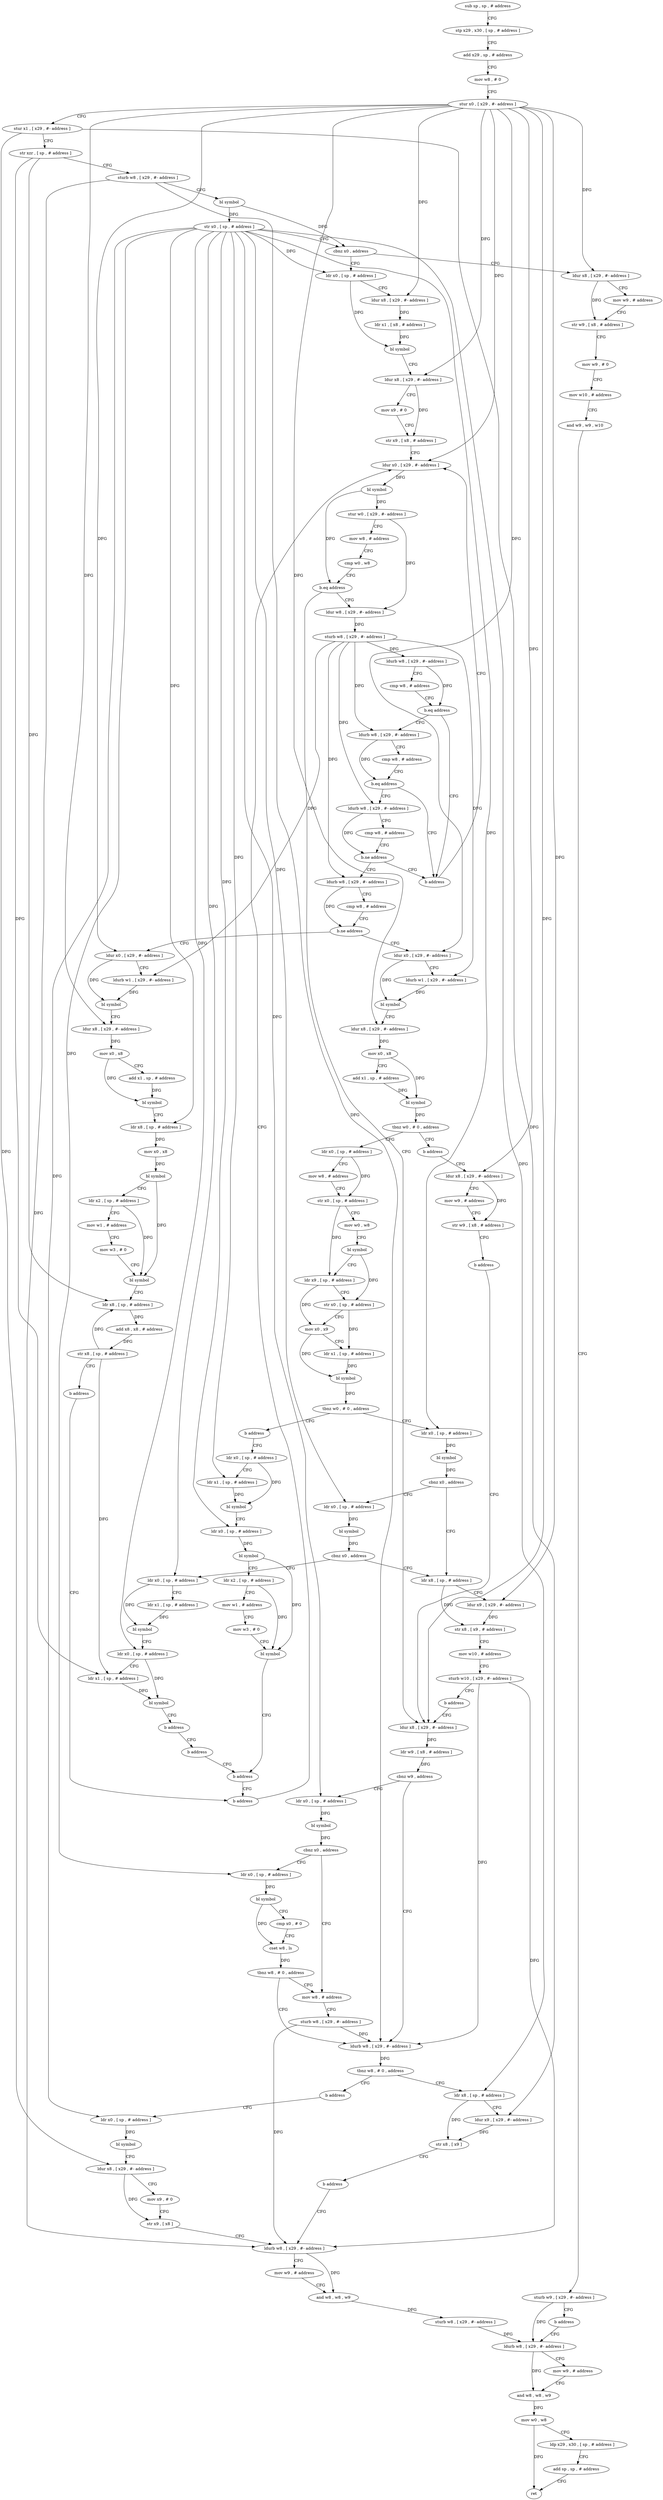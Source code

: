 digraph "func" {
"111556" [label = "sub sp , sp , # address" ]
"111560" [label = "stp x29 , x30 , [ sp , # address ]" ]
"111564" [label = "add x29 , sp , # address" ]
"111568" [label = "mov w8 , # 0" ]
"111572" [label = "stur x0 , [ x29 , #- address ]" ]
"111576" [label = "stur x1 , [ x29 , #- address ]" ]
"111580" [label = "str xzr , [ sp , # address ]" ]
"111584" [label = "sturb w8 , [ x29 , #- address ]" ]
"111588" [label = "bl symbol" ]
"111592" [label = "str x0 , [ sp , # address ]" ]
"111596" [label = "cbnz x0 , address" ]
"111632" [label = "ldr x0 , [ sp , # address ]" ]
"111600" [label = "ldur x8 , [ x29 , #- address ]" ]
"111636" [label = "ldur x8 , [ x29 , #- address ]" ]
"111640" [label = "ldr x1 , [ x8 , # address ]" ]
"111644" [label = "bl symbol" ]
"111648" [label = "ldur x8 , [ x29 , #- address ]" ]
"111652" [label = "mov x9 , # 0" ]
"111656" [label = "str x9 , [ x8 , # address ]" ]
"111660" [label = "ldur x0 , [ x29 , #- address ]" ]
"111604" [label = "mov w9 , # address" ]
"111608" [label = "str w9 , [ x8 , # address ]" ]
"111612" [label = "mov w9 , # 0" ]
"111616" [label = "mov w10 , # address" ]
"111620" [label = "and w9 , w9 , w10" ]
"111624" [label = "sturb w9 , [ x29 , #- address ]" ]
"111628" [label = "b address" ]
"112156" [label = "ldurb w8 , [ x29 , #- address ]" ]
"112040" [label = "ldur x8 , [ x29 , #- address ]" ]
"112044" [label = "ldr w9 , [ x8 , # address ]" ]
"112048" [label = "cbnz w9 , address" ]
"112092" [label = "ldurb w8 , [ x29 , #- address ]" ]
"112052" [label = "ldr x0 , [ sp , # address ]" ]
"111684" [label = "ldur w8 , [ x29 , #- address ]" ]
"111688" [label = "sturb w8 , [ x29 , #- address ]" ]
"111692" [label = "ldurb w8 , [ x29 , #- address ]" ]
"111696" [label = "cmp w8 , # address" ]
"111700" [label = "b.eq address" ]
"111728" [label = "b address" ]
"111704" [label = "ldurb w8 , [ x29 , #- address ]" ]
"112160" [label = "mov w9 , # address" ]
"112164" [label = "and w8 , w8 , w9" ]
"112168" [label = "mov w0 , w8" ]
"112172" [label = "ldp x29 , x30 , [ sp , # address ]" ]
"112176" [label = "add sp , sp , # address" ]
"112180" [label = "ret" ]
"112096" [label = "tbnz w8 , # 0 , address" ]
"112104" [label = "ldr x8 , [ sp , # address ]" ]
"112100" [label = "b address" ]
"112056" [label = "bl symbol" ]
"112060" [label = "cbnz x0 , address" ]
"112084" [label = "mov w8 , # address" ]
"112064" [label = "ldr x0 , [ sp , # address ]" ]
"111708" [label = "cmp w8 , # address" ]
"111712" [label = "b.eq address" ]
"111716" [label = "ldurb w8 , [ x29 , #- address ]" ]
"112108" [label = "ldur x9 , [ x29 , #- address ]" ]
"112112" [label = "str x8 , [ x9 ]" ]
"112116" [label = "b address" ]
"112140" [label = "ldurb w8 , [ x29 , #- address ]" ]
"112120" [label = "ldr x0 , [ sp , # address ]" ]
"112088" [label = "sturb w8 , [ x29 , #- address ]" ]
"112068" [label = "bl symbol" ]
"112072" [label = "cmp x0 , # 0" ]
"112076" [label = "cset w8 , ls" ]
"112080" [label = "tbnz w8 , # 0 , address" ]
"111664" [label = "bl symbol" ]
"111668" [label = "stur w0 , [ x29 , #- address ]" ]
"111672" [label = "mov w8 , # address" ]
"111676" [label = "cmp w0 , w8" ]
"111680" [label = "b.eq address" ]
"111720" [label = "cmp w8 , # address" ]
"111724" [label = "b.ne address" ]
"111732" [label = "ldurb w8 , [ x29 , #- address ]" ]
"112144" [label = "mov w9 , # address" ]
"112148" [label = "and w8 , w8 , w9" ]
"112152" [label = "sturb w8 , [ x29 , #- address ]" ]
"112124" [label = "bl symbol" ]
"112128" [label = "ldur x8 , [ x29 , #- address ]" ]
"112132" [label = "mov x9 , # 0" ]
"112136" [label = "str x9 , [ x8 ]" ]
"111736" [label = "cmp w8 , # address" ]
"111740" [label = "b.ne address" ]
"111816" [label = "ldur x0 , [ x29 , #- address ]" ]
"111744" [label = "ldur x0 , [ x29 , #- address ]" ]
"111820" [label = "ldurb w1 , [ x29 , #- address ]" ]
"111824" [label = "bl symbol" ]
"111828" [label = "ldur x8 , [ x29 , #- address ]" ]
"111832" [label = "mov x0 , x8" ]
"111836" [label = "add x1 , sp , # address" ]
"111840" [label = "bl symbol" ]
"111844" [label = "tbnz w0 , # 0 , address" ]
"111852" [label = "ldr x0 , [ sp , # address ]" ]
"111848" [label = "b address" ]
"111748" [label = "ldurb w1 , [ x29 , #- address ]" ]
"111752" [label = "bl symbol" ]
"111756" [label = "ldur x8 , [ x29 , #- address ]" ]
"111760" [label = "mov x0 , x8" ]
"111764" [label = "add x1 , sp , # address" ]
"111768" [label = "bl symbol" ]
"111772" [label = "ldr x8 , [ sp , # address ]" ]
"111776" [label = "mov x0 , x8" ]
"111780" [label = "bl symbol" ]
"111784" [label = "ldr x2 , [ sp , # address ]" ]
"111788" [label = "mov w1 , # address" ]
"111792" [label = "mov w3 , # 0" ]
"111796" [label = "bl symbol" ]
"111800" [label = "ldr x8 , [ sp , # address ]" ]
"111804" [label = "add x8 , x8 , # address" ]
"111808" [label = "str x8 , [ sp , # address ]" ]
"111812" [label = "b address" ]
"112036" [label = "b address" ]
"111856" [label = "mov w8 , # address" ]
"111860" [label = "str x0 , [ sp , # address ]" ]
"111864" [label = "mov w0 , w8" ]
"111868" [label = "bl symbol" ]
"111872" [label = "ldr x9 , [ sp , # address ]" ]
"111876" [label = "str x0 , [ sp , # address ]" ]
"111880" [label = "mov x0 , x9" ]
"111884" [label = "ldr x1 , [ sp , # address ]" ]
"111888" [label = "bl symbol" ]
"111892" [label = "tbnz w0 , # 0 , address" ]
"111900" [label = "ldr x0 , [ sp , # address ]" ]
"111896" [label = "b address" ]
"112020" [label = "ldur x8 , [ x29 , #- address ]" ]
"111904" [label = "bl symbol" ]
"111908" [label = "cbnz x0 , address" ]
"111952" [label = "ldr x8 , [ sp , # address ]" ]
"111912" [label = "ldr x0 , [ sp , # address ]" ]
"111980" [label = "ldr x0 , [ sp , # address ]" ]
"112024" [label = "mov w9 , # address" ]
"112028" [label = "str w9 , [ x8 , # address ]" ]
"112032" [label = "b address" ]
"111956" [label = "ldur x9 , [ x29 , #- address ]" ]
"111960" [label = "str x8 , [ x9 , # address ]" ]
"111964" [label = "mov w10 , # address" ]
"111968" [label = "sturb w10 , [ x29 , #- address ]" ]
"111972" [label = "b address" ]
"111916" [label = "bl symbol" ]
"111920" [label = "cbnz x0 , address" ]
"111924" [label = "ldr x0 , [ sp , # address ]" ]
"111984" [label = "ldr x1 , [ sp , # address ]" ]
"111988" [label = "bl symbol" ]
"111992" [label = "ldr x0 , [ sp , # address ]" ]
"111996" [label = "bl symbol" ]
"112000" [label = "ldr x2 , [ sp , # address ]" ]
"112004" [label = "mov w1 , # address" ]
"112008" [label = "mov w3 , # 0" ]
"112012" [label = "bl symbol" ]
"112016" [label = "b address" ]
"111928" [label = "ldr x1 , [ sp , # address ]" ]
"111932" [label = "bl symbol" ]
"111936" [label = "ldr x0 , [ sp , # address ]" ]
"111940" [label = "ldr x1 , [ sp , # address ]" ]
"111944" [label = "bl symbol" ]
"111948" [label = "b address" ]
"111976" [label = "b address" ]
"111556" -> "111560" [ label = "CFG" ]
"111560" -> "111564" [ label = "CFG" ]
"111564" -> "111568" [ label = "CFG" ]
"111568" -> "111572" [ label = "CFG" ]
"111572" -> "111576" [ label = "CFG" ]
"111572" -> "111636" [ label = "DFG" ]
"111572" -> "111648" [ label = "DFG" ]
"111572" -> "111600" [ label = "DFG" ]
"111572" -> "111660" [ label = "DFG" ]
"111572" -> "112040" [ label = "DFG" ]
"111572" -> "111816" [ label = "DFG" ]
"111572" -> "111828" [ label = "DFG" ]
"111572" -> "111744" [ label = "DFG" ]
"111572" -> "111756" [ label = "DFG" ]
"111572" -> "112020" [ label = "DFG" ]
"111572" -> "111956" [ label = "DFG" ]
"111576" -> "111580" [ label = "CFG" ]
"111576" -> "112108" [ label = "DFG" ]
"111576" -> "112128" [ label = "DFG" ]
"111580" -> "111584" [ label = "CFG" ]
"111580" -> "111800" [ label = "DFG" ]
"111580" -> "111940" [ label = "DFG" ]
"111584" -> "111588" [ label = "CFG" ]
"111584" -> "112092" [ label = "DFG" ]
"111584" -> "112140" [ label = "DFG" ]
"111588" -> "111592" [ label = "DFG" ]
"111588" -> "111596" [ label = "DFG" ]
"111592" -> "111596" [ label = "CFG" ]
"111592" -> "111632" [ label = "DFG" ]
"111592" -> "112052" [ label = "DFG" ]
"111592" -> "112104" [ label = "DFG" ]
"111592" -> "112064" [ label = "DFG" ]
"111592" -> "112120" [ label = "DFG" ]
"111592" -> "111772" [ label = "DFG" ]
"111592" -> "111900" [ label = "DFG" ]
"111592" -> "111912" [ label = "DFG" ]
"111592" -> "111984" [ label = "DFG" ]
"111592" -> "111992" [ label = "DFG" ]
"111592" -> "111924" [ label = "DFG" ]
"111592" -> "111936" [ label = "DFG" ]
"111596" -> "111632" [ label = "CFG" ]
"111596" -> "111600" [ label = "CFG" ]
"111632" -> "111636" [ label = "CFG" ]
"111632" -> "111644" [ label = "DFG" ]
"111600" -> "111604" [ label = "CFG" ]
"111600" -> "111608" [ label = "DFG" ]
"111636" -> "111640" [ label = "DFG" ]
"111640" -> "111644" [ label = "DFG" ]
"111644" -> "111648" [ label = "CFG" ]
"111648" -> "111652" [ label = "CFG" ]
"111648" -> "111656" [ label = "DFG" ]
"111652" -> "111656" [ label = "CFG" ]
"111656" -> "111660" [ label = "CFG" ]
"111660" -> "111664" [ label = "DFG" ]
"111604" -> "111608" [ label = "CFG" ]
"111608" -> "111612" [ label = "CFG" ]
"111612" -> "111616" [ label = "CFG" ]
"111616" -> "111620" [ label = "CFG" ]
"111620" -> "111624" [ label = "CFG" ]
"111624" -> "111628" [ label = "CFG" ]
"111624" -> "112156" [ label = "DFG" ]
"111628" -> "112156" [ label = "CFG" ]
"112156" -> "112160" [ label = "CFG" ]
"112156" -> "112164" [ label = "DFG" ]
"112040" -> "112044" [ label = "DFG" ]
"112044" -> "112048" [ label = "DFG" ]
"112048" -> "112092" [ label = "CFG" ]
"112048" -> "112052" [ label = "CFG" ]
"112092" -> "112096" [ label = "DFG" ]
"112052" -> "112056" [ label = "DFG" ]
"111684" -> "111688" [ label = "DFG" ]
"111688" -> "111692" [ label = "DFG" ]
"111688" -> "111704" [ label = "DFG" ]
"111688" -> "111716" [ label = "DFG" ]
"111688" -> "111732" [ label = "DFG" ]
"111688" -> "111820" [ label = "DFG" ]
"111688" -> "111748" [ label = "DFG" ]
"111692" -> "111696" [ label = "CFG" ]
"111692" -> "111700" [ label = "DFG" ]
"111696" -> "111700" [ label = "CFG" ]
"111700" -> "111728" [ label = "CFG" ]
"111700" -> "111704" [ label = "CFG" ]
"111728" -> "111660" [ label = "CFG" ]
"111704" -> "111708" [ label = "CFG" ]
"111704" -> "111712" [ label = "DFG" ]
"112160" -> "112164" [ label = "CFG" ]
"112164" -> "112168" [ label = "DFG" ]
"112168" -> "112172" [ label = "CFG" ]
"112168" -> "112180" [ label = "DFG" ]
"112172" -> "112176" [ label = "CFG" ]
"112176" -> "112180" [ label = "CFG" ]
"112096" -> "112104" [ label = "CFG" ]
"112096" -> "112100" [ label = "CFG" ]
"112104" -> "112108" [ label = "CFG" ]
"112104" -> "112112" [ label = "DFG" ]
"112100" -> "112120" [ label = "CFG" ]
"112056" -> "112060" [ label = "DFG" ]
"112060" -> "112084" [ label = "CFG" ]
"112060" -> "112064" [ label = "CFG" ]
"112084" -> "112088" [ label = "CFG" ]
"112064" -> "112068" [ label = "DFG" ]
"111708" -> "111712" [ label = "CFG" ]
"111712" -> "111728" [ label = "CFG" ]
"111712" -> "111716" [ label = "CFG" ]
"111716" -> "111720" [ label = "CFG" ]
"111716" -> "111724" [ label = "DFG" ]
"112108" -> "112112" [ label = "DFG" ]
"112112" -> "112116" [ label = "CFG" ]
"112116" -> "112140" [ label = "CFG" ]
"112140" -> "112144" [ label = "CFG" ]
"112140" -> "112148" [ label = "DFG" ]
"112120" -> "112124" [ label = "DFG" ]
"112088" -> "112092" [ label = "DFG" ]
"112088" -> "112140" [ label = "DFG" ]
"112068" -> "112072" [ label = "CFG" ]
"112068" -> "112076" [ label = "DFG" ]
"112072" -> "112076" [ label = "CFG" ]
"112076" -> "112080" [ label = "DFG" ]
"112080" -> "112092" [ label = "CFG" ]
"112080" -> "112084" [ label = "CFG" ]
"111664" -> "111668" [ label = "DFG" ]
"111664" -> "111680" [ label = "DFG" ]
"111668" -> "111672" [ label = "CFG" ]
"111668" -> "111684" [ label = "DFG" ]
"111672" -> "111676" [ label = "CFG" ]
"111676" -> "111680" [ label = "CFG" ]
"111680" -> "112040" [ label = "CFG" ]
"111680" -> "111684" [ label = "CFG" ]
"111720" -> "111724" [ label = "CFG" ]
"111724" -> "111732" [ label = "CFG" ]
"111724" -> "111728" [ label = "CFG" ]
"111732" -> "111736" [ label = "CFG" ]
"111732" -> "111740" [ label = "DFG" ]
"112144" -> "112148" [ label = "CFG" ]
"112148" -> "112152" [ label = "DFG" ]
"112152" -> "112156" [ label = "DFG" ]
"112124" -> "112128" [ label = "CFG" ]
"112128" -> "112132" [ label = "CFG" ]
"112128" -> "112136" [ label = "DFG" ]
"112132" -> "112136" [ label = "CFG" ]
"112136" -> "112140" [ label = "CFG" ]
"111736" -> "111740" [ label = "CFG" ]
"111740" -> "111816" [ label = "CFG" ]
"111740" -> "111744" [ label = "CFG" ]
"111816" -> "111820" [ label = "CFG" ]
"111816" -> "111824" [ label = "DFG" ]
"111744" -> "111748" [ label = "CFG" ]
"111744" -> "111752" [ label = "DFG" ]
"111820" -> "111824" [ label = "DFG" ]
"111824" -> "111828" [ label = "CFG" ]
"111828" -> "111832" [ label = "DFG" ]
"111832" -> "111836" [ label = "CFG" ]
"111832" -> "111840" [ label = "DFG" ]
"111836" -> "111840" [ label = "DFG" ]
"111840" -> "111844" [ label = "DFG" ]
"111844" -> "111852" [ label = "CFG" ]
"111844" -> "111848" [ label = "CFG" ]
"111852" -> "111856" [ label = "CFG" ]
"111852" -> "111860" [ label = "DFG" ]
"111848" -> "112020" [ label = "CFG" ]
"111748" -> "111752" [ label = "DFG" ]
"111752" -> "111756" [ label = "CFG" ]
"111756" -> "111760" [ label = "DFG" ]
"111760" -> "111764" [ label = "CFG" ]
"111760" -> "111768" [ label = "DFG" ]
"111764" -> "111768" [ label = "DFG" ]
"111768" -> "111772" [ label = "CFG" ]
"111772" -> "111776" [ label = "DFG" ]
"111776" -> "111780" [ label = "DFG" ]
"111780" -> "111784" [ label = "CFG" ]
"111780" -> "111796" [ label = "DFG" ]
"111784" -> "111788" [ label = "CFG" ]
"111784" -> "111796" [ label = "DFG" ]
"111788" -> "111792" [ label = "CFG" ]
"111792" -> "111796" [ label = "CFG" ]
"111796" -> "111800" [ label = "CFG" ]
"111800" -> "111804" [ label = "DFG" ]
"111804" -> "111808" [ label = "DFG" ]
"111808" -> "111812" [ label = "CFG" ]
"111808" -> "111800" [ label = "DFG" ]
"111808" -> "111940" [ label = "DFG" ]
"111812" -> "112036" [ label = "CFG" ]
"112036" -> "111660" [ label = "CFG" ]
"111856" -> "111860" [ label = "CFG" ]
"111860" -> "111864" [ label = "CFG" ]
"111860" -> "111872" [ label = "DFG" ]
"111864" -> "111868" [ label = "CFG" ]
"111868" -> "111872" [ label = "CFG" ]
"111868" -> "111876" [ label = "DFG" ]
"111872" -> "111876" [ label = "CFG" ]
"111872" -> "111880" [ label = "DFG" ]
"111876" -> "111880" [ label = "CFG" ]
"111876" -> "111884" [ label = "DFG" ]
"111880" -> "111884" [ label = "CFG" ]
"111880" -> "111888" [ label = "DFG" ]
"111884" -> "111888" [ label = "DFG" ]
"111888" -> "111892" [ label = "DFG" ]
"111892" -> "111900" [ label = "CFG" ]
"111892" -> "111896" [ label = "CFG" ]
"111900" -> "111904" [ label = "DFG" ]
"111896" -> "111980" [ label = "CFG" ]
"112020" -> "112024" [ label = "CFG" ]
"112020" -> "112028" [ label = "DFG" ]
"111904" -> "111908" [ label = "DFG" ]
"111908" -> "111952" [ label = "CFG" ]
"111908" -> "111912" [ label = "CFG" ]
"111952" -> "111956" [ label = "CFG" ]
"111952" -> "111960" [ label = "DFG" ]
"111912" -> "111916" [ label = "DFG" ]
"111980" -> "111984" [ label = "CFG" ]
"111980" -> "111988" [ label = "DFG" ]
"112024" -> "112028" [ label = "CFG" ]
"112028" -> "112032" [ label = "CFG" ]
"112032" -> "112040" [ label = "CFG" ]
"111956" -> "111960" [ label = "DFG" ]
"111960" -> "111964" [ label = "CFG" ]
"111964" -> "111968" [ label = "CFG" ]
"111968" -> "111972" [ label = "CFG" ]
"111968" -> "112092" [ label = "DFG" ]
"111968" -> "112140" [ label = "DFG" ]
"111972" -> "112040" [ label = "CFG" ]
"111916" -> "111920" [ label = "DFG" ]
"111920" -> "111952" [ label = "CFG" ]
"111920" -> "111924" [ label = "CFG" ]
"111924" -> "111928" [ label = "CFG" ]
"111924" -> "111932" [ label = "DFG" ]
"111984" -> "111988" [ label = "DFG" ]
"111988" -> "111992" [ label = "CFG" ]
"111992" -> "111996" [ label = "DFG" ]
"111996" -> "112000" [ label = "CFG" ]
"111996" -> "112012" [ label = "DFG" ]
"112000" -> "112004" [ label = "CFG" ]
"112000" -> "112012" [ label = "DFG" ]
"112004" -> "112008" [ label = "CFG" ]
"112008" -> "112012" [ label = "CFG" ]
"112012" -> "112016" [ label = "CFG" ]
"112016" -> "112036" [ label = "CFG" ]
"111928" -> "111932" [ label = "DFG" ]
"111932" -> "111936" [ label = "CFG" ]
"111936" -> "111940" [ label = "CFG" ]
"111936" -> "111944" [ label = "DFG" ]
"111940" -> "111944" [ label = "DFG" ]
"111944" -> "111948" [ label = "CFG" ]
"111948" -> "111976" [ label = "CFG" ]
"111976" -> "112016" [ label = "CFG" ]
}
